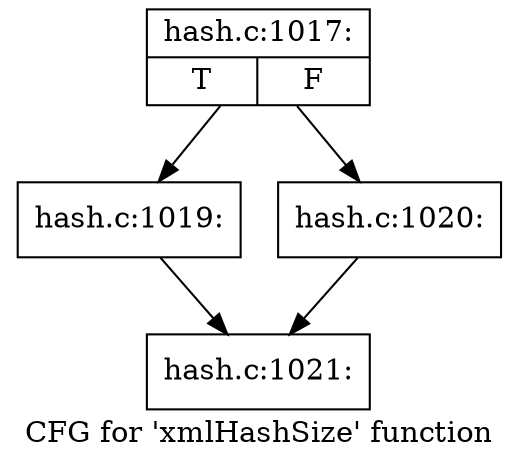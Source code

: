 digraph "CFG for 'xmlHashSize' function" {
	label="CFG for 'xmlHashSize' function";

	Node0x3d93f80 [shape=record,label="{hash.c:1017:|{<s0>T|<s1>F}}"];
	Node0x3d93f80 -> Node0x3d99660;
	Node0x3d93f80 -> Node0x3d996b0;
	Node0x3d99660 [shape=record,label="{hash.c:1019:}"];
	Node0x3d99660 -> Node0x3d998c0;
	Node0x3d996b0 [shape=record,label="{hash.c:1020:}"];
	Node0x3d996b0 -> Node0x3d998c0;
	Node0x3d998c0 [shape=record,label="{hash.c:1021:}"];
}
